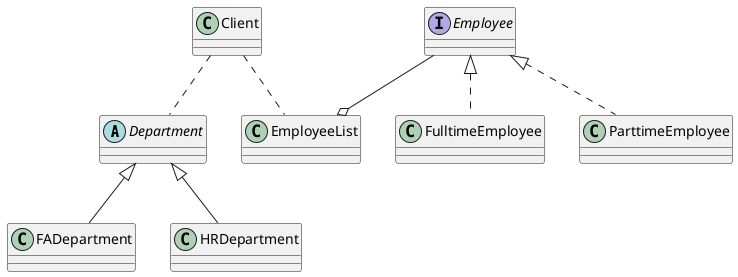 @startuml

abstract class Department
class FADepartment
class HRDepartment

interface Employee
class FulltimeEmployee
class ParttimeEmployee

class EmployeeList
class Client

Department <|-- FADepartment
Department <|-- HRDepartment

Employee <|.. FulltimeEmployee
Employee <|.. ParttimeEmployee

Employee --o EmployeeList

Client .. Department
Client .. EmployeeList
@enduml